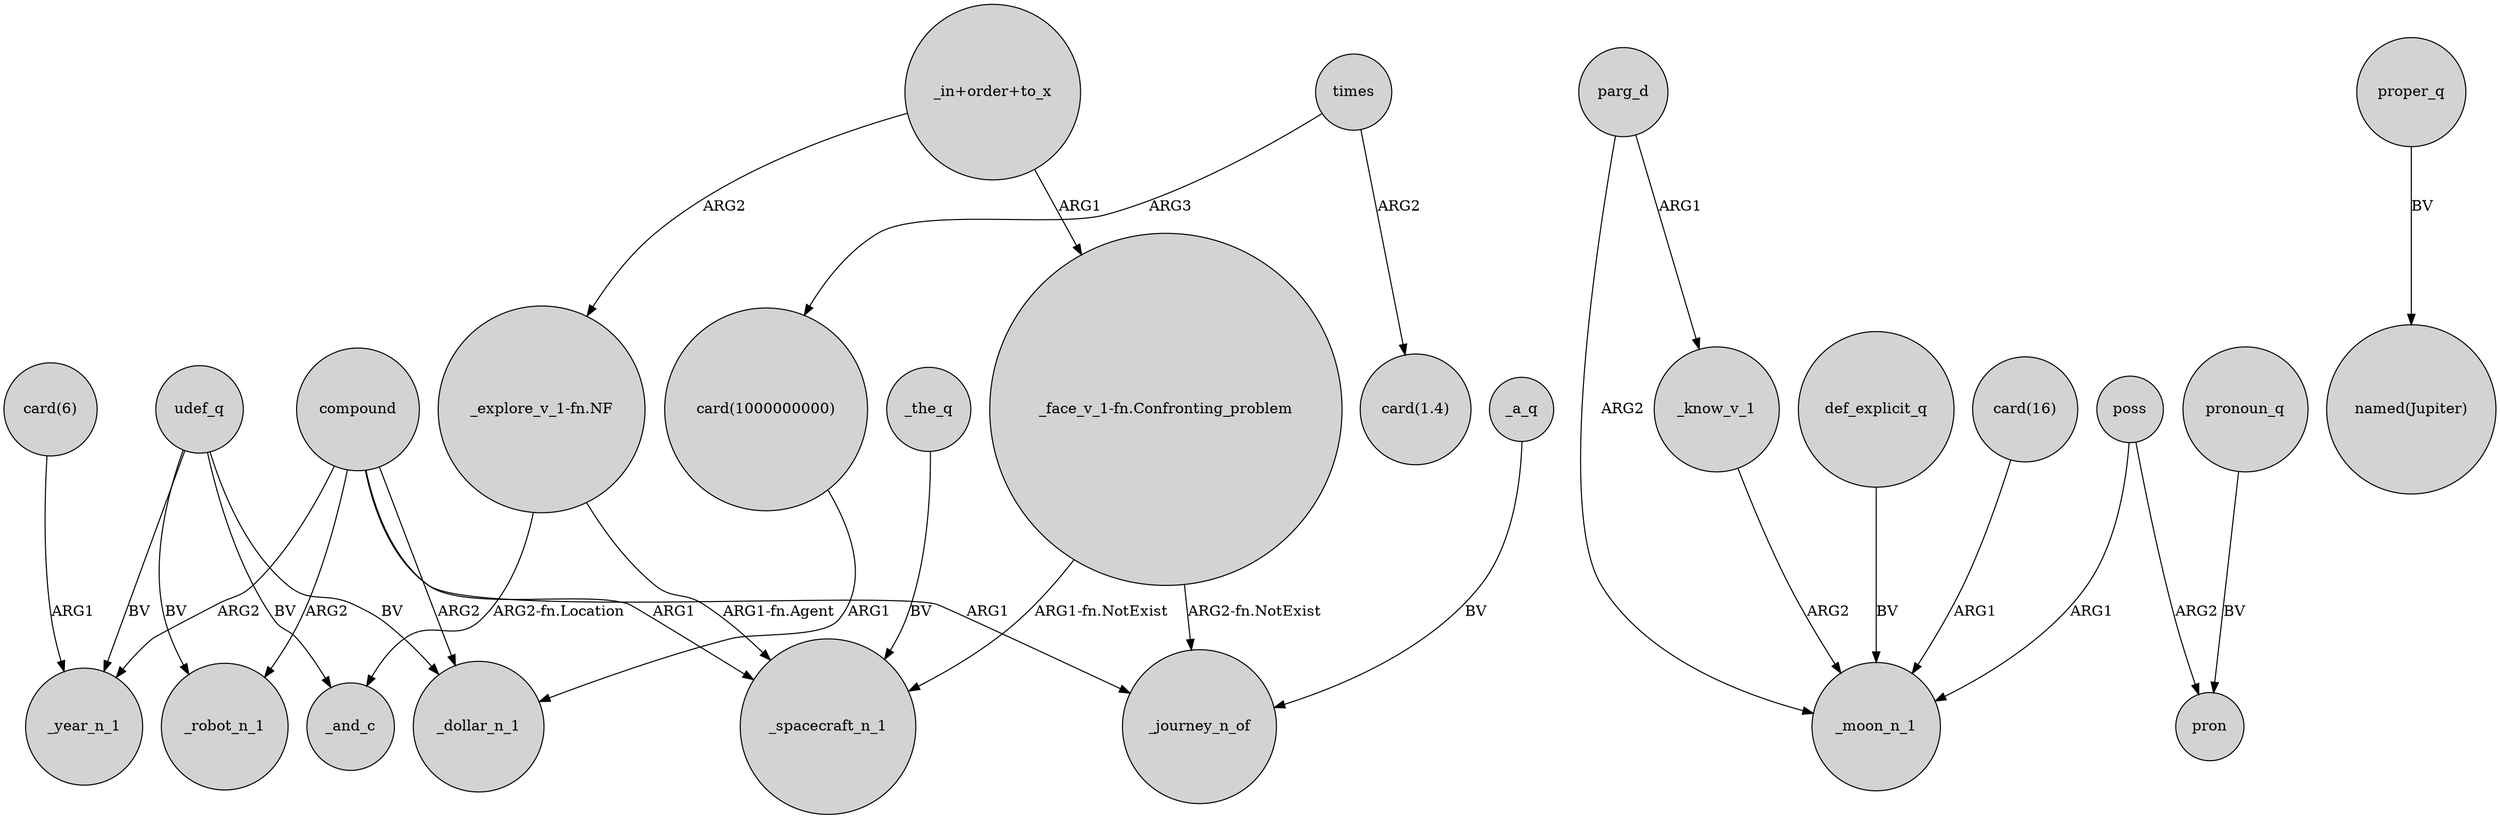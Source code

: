 digraph {
	node [shape=circle style=filled]
	_the_q -> _spacecraft_n_1 [label=BV]
	compound -> _robot_n_1 [label=ARG2]
	poss -> _moon_n_1 [label=ARG1]
	poss -> pron [label=ARG2]
	parg_d -> _moon_n_1 [label=ARG2]
	def_explicit_q -> _moon_n_1 [label=BV]
	_know_v_1 -> _moon_n_1 [label=ARG2]
	times -> "card(1.4)" [label=ARG2]
	"card(16)" -> _moon_n_1 [label=ARG1]
	"_face_v_1-fn.Confronting_problem" -> _journey_n_of [label="ARG2-fn.NotExist"]
	_a_q -> _journey_n_of [label=BV]
	"_in+order+to_x" -> "_face_v_1-fn.Confronting_problem" [label=ARG1]
	times -> "card(1000000000)" [label=ARG3]
	"_face_v_1-fn.Confronting_problem" -> _spacecraft_n_1 [label="ARG1-fn.NotExist"]
	pronoun_q -> pron [label=BV]
	"card(6)" -> _year_n_1 [label=ARG1]
	"_in+order+to_x" -> "_explore_v_1-fn.NF" [label=ARG2]
	parg_d -> _know_v_1 [label=ARG1]
	"_explore_v_1-fn.NF" -> _spacecraft_n_1 [label="ARG1-fn.Agent"]
	compound -> _year_n_1 [label=ARG2]
	udef_q -> _year_n_1 [label=BV]
	udef_q -> _robot_n_1 [label=BV]
	"_explore_v_1-fn.NF" -> _and_c [label="ARG2-fn.Location"]
	"card(1000000000)" -> _dollar_n_1 [label=ARG1]
	compound -> _journey_n_of [label=ARG1]
	compound -> _dollar_n_1 [label=ARG2]
	udef_q -> _and_c [label=BV]
	compound -> _spacecraft_n_1 [label=ARG1]
	udef_q -> _dollar_n_1 [label=BV]
	proper_q -> "named(Jupiter)" [label=BV]
}

